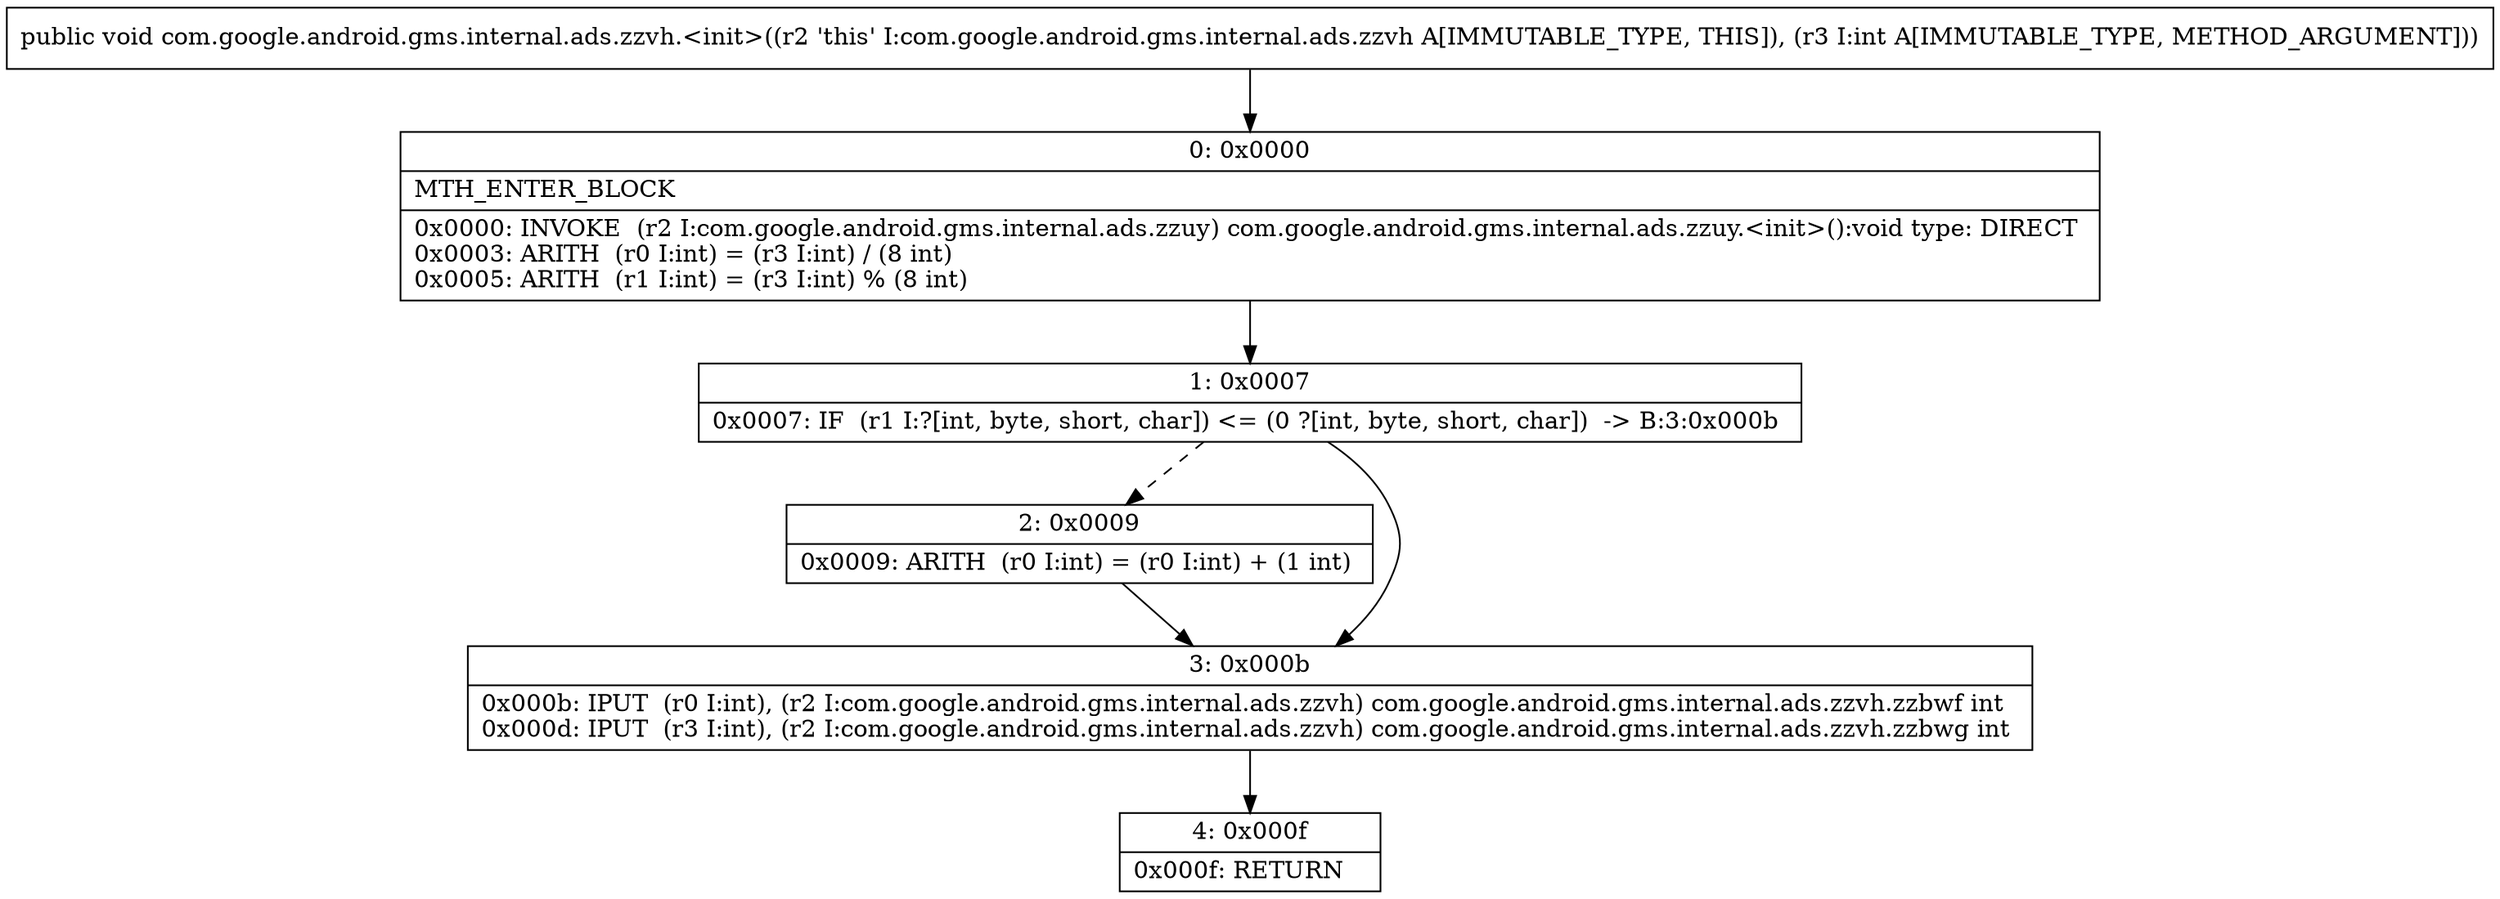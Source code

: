 digraph "CFG forcom.google.android.gms.internal.ads.zzvh.\<init\>(I)V" {
Node_0 [shape=record,label="{0\:\ 0x0000|MTH_ENTER_BLOCK\l|0x0000: INVOKE  (r2 I:com.google.android.gms.internal.ads.zzuy) com.google.android.gms.internal.ads.zzuy.\<init\>():void type: DIRECT \l0x0003: ARITH  (r0 I:int) = (r3 I:int) \/ (8 int) \l0x0005: ARITH  (r1 I:int) = (r3 I:int) % (8 int) \l}"];
Node_1 [shape=record,label="{1\:\ 0x0007|0x0007: IF  (r1 I:?[int, byte, short, char]) \<= (0 ?[int, byte, short, char])  \-\> B:3:0x000b \l}"];
Node_2 [shape=record,label="{2\:\ 0x0009|0x0009: ARITH  (r0 I:int) = (r0 I:int) + (1 int) \l}"];
Node_3 [shape=record,label="{3\:\ 0x000b|0x000b: IPUT  (r0 I:int), (r2 I:com.google.android.gms.internal.ads.zzvh) com.google.android.gms.internal.ads.zzvh.zzbwf int \l0x000d: IPUT  (r3 I:int), (r2 I:com.google.android.gms.internal.ads.zzvh) com.google.android.gms.internal.ads.zzvh.zzbwg int \l}"];
Node_4 [shape=record,label="{4\:\ 0x000f|0x000f: RETURN   \l}"];
MethodNode[shape=record,label="{public void com.google.android.gms.internal.ads.zzvh.\<init\>((r2 'this' I:com.google.android.gms.internal.ads.zzvh A[IMMUTABLE_TYPE, THIS]), (r3 I:int A[IMMUTABLE_TYPE, METHOD_ARGUMENT])) }"];
MethodNode -> Node_0;
Node_0 -> Node_1;
Node_1 -> Node_2[style=dashed];
Node_1 -> Node_3;
Node_2 -> Node_3;
Node_3 -> Node_4;
}

